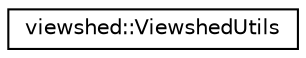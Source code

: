 digraph "Graphical Class Hierarchy"
{
 // LATEX_PDF_SIZE
  edge [fontname="Helvetica",fontsize="10",labelfontname="Helvetica",labelfontsize="10"];
  node [fontname="Helvetica",fontsize="10",shape=record];
  rankdir="LR";
  Node0 [label="viewshed::ViewshedUtils",height=0.2,width=0.4,color="black", fillcolor="white", style="filled",URL="$classviewshed_1_1ViewshedUtils.html",tooltip="Class that contains mostly static helper functions."];
}

